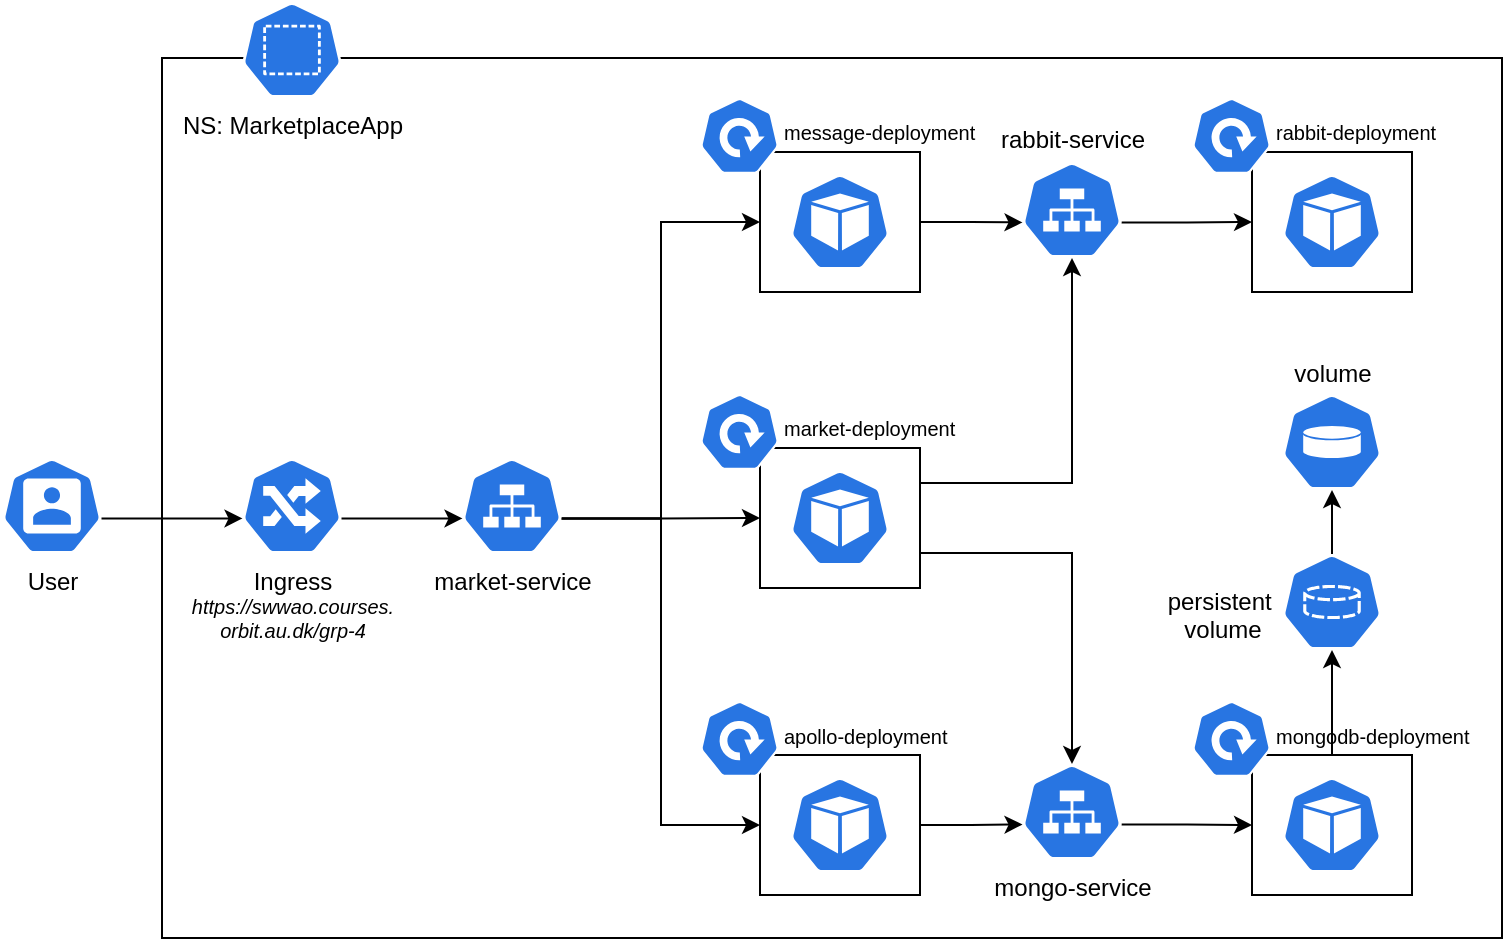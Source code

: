 <mxfile version="24.4.8" type="device">
  <diagram name="Page-1" id="bJogEs-hXvLp_aw2oKL0">
    <mxGraphModel dx="1191" dy="713" grid="1" gridSize="10" guides="1" tooltips="1" connect="1" arrows="1" fold="1" page="1" pageScale="1" pageWidth="850" pageHeight="1100" math="0" shadow="0">
      <root>
        <mxCell id="0" />
        <mxCell id="1" parent="0" />
        <mxCell id="korPI2gQuDzYSxqkoZYU-4" value="" style="rounded=0;whiteSpace=wrap;html=1;fillColor=none;" vertex="1" parent="1">
          <mxGeometry x="120" y="170" width="670" height="440" as="geometry" />
        </mxCell>
        <mxCell id="korPI2gQuDzYSxqkoZYU-10" value="" style="rounded=0;whiteSpace=wrap;html=1;fillColor=none;" vertex="1" parent="1">
          <mxGeometry x="419" y="365" width="80" height="70" as="geometry" />
        </mxCell>
        <mxCell id="korPI2gQuDzYSxqkoZYU-1" value="" style="aspect=fixed;sketch=0;html=1;dashed=0;whitespace=wrap;verticalLabelPosition=bottom;verticalAlign=top;fillColor=#2875E2;strokeColor=#ffffff;points=[[0.005,0.63,0],[0.1,0.2,0],[0.9,0.2,0],[0.5,0,0],[0.995,0.63,0],[0.72,0.99,0],[0.5,1,0],[0.28,0.99,0]];shape=mxgraph.kubernetes.icon2;prIcon=pod" vertex="1" parent="1">
          <mxGeometry x="434" y="376" width="50" height="48" as="geometry" />
        </mxCell>
        <mxCell id="korPI2gQuDzYSxqkoZYU-2" value="User" style="aspect=fixed;sketch=0;html=1;dashed=0;whitespace=wrap;verticalLabelPosition=bottom;verticalAlign=top;fillColor=#2875E2;strokeColor=#ffffff;points=[[0.005,0.63,0],[0.1,0.2,0],[0.9,0.2,0],[0.5,0,0],[0.995,0.63,0],[0.72,0.99,0],[0.5,1,0],[0.28,0.99,0]];shape=mxgraph.kubernetes.icon2;prIcon=user" vertex="1" parent="1">
          <mxGeometry x="40" y="370" width="50" height="48" as="geometry" />
        </mxCell>
        <mxCell id="korPI2gQuDzYSxqkoZYU-3" value="NS: MarketplaceApp" style="aspect=fixed;sketch=0;html=1;dashed=0;whitespace=wrap;verticalLabelPosition=bottom;verticalAlign=top;fillColor=#2875E2;strokeColor=#ffffff;points=[[0.005,0.63,0],[0.1,0.2,0],[0.9,0.2,0],[0.5,0,0],[0.995,0.63,0],[0.72,0.99,0],[0.5,1,0],[0.28,0.99,0]];shape=mxgraph.kubernetes.icon2;prIcon=ns" vertex="1" parent="1">
          <mxGeometry x="160" y="142" width="50" height="48" as="geometry" />
        </mxCell>
        <mxCell id="korPI2gQuDzYSxqkoZYU-5" value="Ingress&lt;div style=&quot;font-size: 10px;&quot;&gt;&lt;i&gt;https://swwao.courses&lt;/i&gt;&lt;i style=&quot;background-color: initial;&quot;&gt;.&lt;/i&gt;&lt;/div&gt;&lt;div style=&quot;font-size: 10px;&quot;&gt;&lt;i style=&quot;background-color: initial;&quot;&gt;orbit.au.dk&lt;span style=&quot;background-color: initial;&quot;&gt;/grp-4&lt;/span&gt;&lt;/i&gt;&lt;/div&gt;" style="aspect=fixed;sketch=0;html=1;dashed=0;whitespace=wrap;verticalLabelPosition=bottom;verticalAlign=top;fillColor=#2875E2;strokeColor=#ffffff;points=[[0.005,0.63,0],[0.1,0.2,0],[0.9,0.2,0],[0.5,0,0],[0.995,0.63,0],[0.72,0.99,0],[0.5,1,0],[0.28,0.99,0]];shape=mxgraph.kubernetes.icon2;prIcon=ing" vertex="1" parent="1">
          <mxGeometry x="160" y="370" width="50" height="48" as="geometry" />
        </mxCell>
        <mxCell id="korPI2gQuDzYSxqkoZYU-6" value="market-deployment" style="aspect=fixed;sketch=0;html=1;dashed=0;whitespace=wrap;verticalLabelPosition=bottom;verticalAlign=top;fillColor=#2875E2;strokeColor=#ffffff;points=[[0.005,0.63,0],[0.1,0.2,0],[0.9,0.2,0],[0.5,0,0],[0.995,0.63,0],[0.72,0.99,0],[0.5,1,0],[0.28,0.99,0]];shape=mxgraph.kubernetes.icon2;prIcon=deploy;align=left;spacingLeft=40;spacingTop=-33;spacingBottom=0;fontSize=10;" vertex="1" parent="1">
          <mxGeometry x="389" y="338" width="39.58" height="38" as="geometry" />
        </mxCell>
        <mxCell id="korPI2gQuDzYSxqkoZYU-11" value="" style="rounded=0;whiteSpace=wrap;html=1;fillColor=none;" vertex="1" parent="1">
          <mxGeometry x="419" y="217" width="80" height="70" as="geometry" />
        </mxCell>
        <mxCell id="korPI2gQuDzYSxqkoZYU-12" value="" style="aspect=fixed;sketch=0;html=1;dashed=0;whitespace=wrap;verticalLabelPosition=bottom;verticalAlign=top;fillColor=#2875E2;strokeColor=#ffffff;points=[[0.005,0.63,0],[0.1,0.2,0],[0.9,0.2,0],[0.5,0,0],[0.995,0.63,0],[0.72,0.99,0],[0.5,1,0],[0.28,0.99,0]];shape=mxgraph.kubernetes.icon2;prIcon=pod" vertex="1" parent="1">
          <mxGeometry x="434" y="228" width="50" height="48" as="geometry" />
        </mxCell>
        <mxCell id="korPI2gQuDzYSxqkoZYU-13" value="message-deployment" style="aspect=fixed;sketch=0;html=1;dashed=0;whitespace=wrap;verticalLabelPosition=bottom;verticalAlign=top;fillColor=#2875E2;strokeColor=#ffffff;points=[[0.005,0.63,0],[0.1,0.2,0],[0.9,0.2,0],[0.5,0,0],[0.995,0.63,0],[0.72,0.99,0],[0.5,1,0],[0.28,0.99,0]];shape=mxgraph.kubernetes.icon2;prIcon=deploy;align=left;spacingLeft=40;spacingTop=-33;spacingBottom=0;fontSize=10;" vertex="1" parent="1">
          <mxGeometry x="389" y="190" width="39.58" height="38" as="geometry" />
        </mxCell>
        <mxCell id="korPI2gQuDzYSxqkoZYU-14" value="" style="rounded=0;whiteSpace=wrap;html=1;fillColor=none;" vertex="1" parent="1">
          <mxGeometry x="665" y="217" width="80" height="70" as="geometry" />
        </mxCell>
        <mxCell id="korPI2gQuDzYSxqkoZYU-15" value="" style="aspect=fixed;sketch=0;html=1;dashed=0;whitespace=wrap;verticalLabelPosition=bottom;verticalAlign=top;fillColor=#2875E2;strokeColor=#ffffff;points=[[0.005,0.63,0],[0.1,0.2,0],[0.9,0.2,0],[0.5,0,0],[0.995,0.63,0],[0.72,0.99,0],[0.5,1,0],[0.28,0.99,0]];shape=mxgraph.kubernetes.icon2;prIcon=pod" vertex="1" parent="1">
          <mxGeometry x="680" y="228" width="50" height="48" as="geometry" />
        </mxCell>
        <mxCell id="korPI2gQuDzYSxqkoZYU-16" value="rabbit-deployment" style="aspect=fixed;sketch=0;html=1;dashed=0;whitespace=wrap;verticalLabelPosition=bottom;verticalAlign=top;fillColor=#2875E2;strokeColor=#ffffff;points=[[0.005,0.63,0],[0.1,0.2,0],[0.9,0.2,0],[0.5,0,0],[0.995,0.63,0],[0.72,0.99,0],[0.5,1,0],[0.28,0.99,0]];shape=mxgraph.kubernetes.icon2;prIcon=deploy;align=left;spacingLeft=40;spacingTop=-33;spacingBottom=0;fontSize=10;" vertex="1" parent="1">
          <mxGeometry x="635" y="190" width="39.58" height="38" as="geometry" />
        </mxCell>
        <mxCell id="korPI2gQuDzYSxqkoZYU-17" value="" style="rounded=0;whiteSpace=wrap;html=1;fillColor=none;" vertex="1" parent="1">
          <mxGeometry x="665" y="518.5" width="80" height="70" as="geometry" />
        </mxCell>
        <mxCell id="korPI2gQuDzYSxqkoZYU-18" value="" style="aspect=fixed;sketch=0;html=1;dashed=0;whitespace=wrap;verticalLabelPosition=bottom;verticalAlign=top;fillColor=#2875E2;strokeColor=#ffffff;points=[[0.005,0.63,0],[0.1,0.2,0],[0.9,0.2,0],[0.5,0,0],[0.995,0.63,0],[0.72,0.99,0],[0.5,1,0],[0.28,0.99,0]];shape=mxgraph.kubernetes.icon2;prIcon=pod" vertex="1" parent="1">
          <mxGeometry x="680" y="529.5" width="50" height="48" as="geometry" />
        </mxCell>
        <mxCell id="korPI2gQuDzYSxqkoZYU-19" value="mongodb-deployment" style="aspect=fixed;sketch=0;html=1;dashed=0;whitespace=wrap;verticalLabelPosition=bottom;verticalAlign=top;fillColor=#2875E2;strokeColor=#ffffff;points=[[0.005,0.63,0],[0.1,0.2,0],[0.9,0.2,0],[0.5,0,0],[0.995,0.63,0],[0.72,0.99,0],[0.5,1,0],[0.28,0.99,0]];shape=mxgraph.kubernetes.icon2;prIcon=deploy;align=left;spacingLeft=40;spacingTop=-33;spacingBottom=0;fontSize=10;" vertex="1" parent="1">
          <mxGeometry x="635" y="491.5" width="39.58" height="38" as="geometry" />
        </mxCell>
        <mxCell id="korPI2gQuDzYSxqkoZYU-20" value="" style="rounded=0;whiteSpace=wrap;html=1;fillColor=none;" vertex="1" parent="1">
          <mxGeometry x="419" y="518.5" width="80" height="70" as="geometry" />
        </mxCell>
        <mxCell id="korPI2gQuDzYSxqkoZYU-21" value="" style="aspect=fixed;sketch=0;html=1;dashed=0;whitespace=wrap;verticalLabelPosition=bottom;verticalAlign=top;fillColor=#2875E2;strokeColor=#ffffff;points=[[0.005,0.63,0],[0.1,0.2,0],[0.9,0.2,0],[0.5,0,0],[0.995,0.63,0],[0.72,0.99,0],[0.5,1,0],[0.28,0.99,0]];shape=mxgraph.kubernetes.icon2;prIcon=pod" vertex="1" parent="1">
          <mxGeometry x="434" y="529.5" width="50" height="48" as="geometry" />
        </mxCell>
        <mxCell id="korPI2gQuDzYSxqkoZYU-22" value="apollo-deployment" style="aspect=fixed;sketch=0;html=1;dashed=0;whitespace=wrap;verticalLabelPosition=bottom;verticalAlign=top;fillColor=#2875E2;strokeColor=#ffffff;points=[[0.005,0.63,0],[0.1,0.2,0],[0.9,0.2,0],[0.5,0,0],[0.995,0.63,0],[0.72,0.99,0],[0.5,1,0],[0.28,0.99,0]];shape=mxgraph.kubernetes.icon2;prIcon=deploy;align=left;spacingLeft=40;spacingTop=-33;spacingBottom=0;fontSize=10;" vertex="1" parent="1">
          <mxGeometry x="389" y="491.5" width="39.58" height="38" as="geometry" />
        </mxCell>
        <mxCell id="korPI2gQuDzYSxqkoZYU-23" style="edgeStyle=orthogonalEdgeStyle;rounded=0;orthogonalLoop=1;jettySize=auto;html=1;exitX=0.995;exitY=0.63;exitDx=0;exitDy=0;exitPerimeter=0;entryX=0.005;entryY=0.63;entryDx=0;entryDy=0;entryPerimeter=0;" edge="1" parent="1" source="korPI2gQuDzYSxqkoZYU-2" target="korPI2gQuDzYSxqkoZYU-5">
          <mxGeometry relative="1" as="geometry" />
        </mxCell>
        <mxCell id="korPI2gQuDzYSxqkoZYU-24" value="volume" style="aspect=fixed;sketch=0;html=1;dashed=0;whitespace=wrap;verticalLabelPosition=bottom;verticalAlign=top;fillColor=#2875E2;strokeColor=#ffffff;points=[[0.005,0.63,0],[0.1,0.2,0],[0.9,0.2,0],[0.5,0,0],[0.995,0.63,0],[0.72,0.99,0],[0.5,1,0],[0.28,0.99,0]];shape=mxgraph.kubernetes.icon2;prIcon=vol;spacingTop=-72;" vertex="1" parent="1">
          <mxGeometry x="680" y="338" width="50" height="48" as="geometry" />
        </mxCell>
        <mxCell id="korPI2gQuDzYSxqkoZYU-25" value="persistent&amp;nbsp;&lt;div style=&quot;font-size: 12px;&quot;&gt;&lt;span style=&quot;background-color: initial; font-size: 12px;&quot;&gt;volume&lt;/span&gt;&lt;/div&gt;" style="aspect=fixed;sketch=0;html=1;dashed=0;whitespace=wrap;verticalLabelPosition=bottom;verticalAlign=top;fillColor=#2875E2;strokeColor=#ffffff;points=[[0.005,0.63,0],[0.1,0.2,0],[0.9,0.2,0],[0.5,0,0],[0.995,0.63,0],[0.72,0.99,0],[0.5,1,0],[0.28,0.99,0]];shape=mxgraph.kubernetes.icon2;prIcon=pvc;spacingTop=-38;spacingLeft=-110;fontSize=12;align=center;" vertex="1" parent="1">
          <mxGeometry x="680" y="418" width="50" height="48" as="geometry" />
        </mxCell>
        <mxCell id="korPI2gQuDzYSxqkoZYU-30" style="edgeStyle=orthogonalEdgeStyle;rounded=0;orthogonalLoop=1;jettySize=auto;html=1;exitX=0.995;exitY=0.63;exitDx=0;exitDy=0;exitPerimeter=0;entryX=0;entryY=0.5;entryDx=0;entryDy=0;" edge="1" parent="1" source="korPI2gQuDzYSxqkoZYU-28" target="korPI2gQuDzYSxqkoZYU-11">
          <mxGeometry relative="1" as="geometry" />
        </mxCell>
        <mxCell id="korPI2gQuDzYSxqkoZYU-31" style="edgeStyle=orthogonalEdgeStyle;rounded=0;orthogonalLoop=1;jettySize=auto;html=1;exitX=0.995;exitY=0.63;exitDx=0;exitDy=0;exitPerimeter=0;entryX=0;entryY=0.5;entryDx=0;entryDy=0;" edge="1" parent="1" source="korPI2gQuDzYSxqkoZYU-28" target="korPI2gQuDzYSxqkoZYU-10">
          <mxGeometry relative="1" as="geometry" />
        </mxCell>
        <mxCell id="korPI2gQuDzYSxqkoZYU-32" style="edgeStyle=orthogonalEdgeStyle;rounded=0;orthogonalLoop=1;jettySize=auto;html=1;exitX=0.995;exitY=0.63;exitDx=0;exitDy=0;exitPerimeter=0;entryX=0;entryY=0.5;entryDx=0;entryDy=0;" edge="1" parent="1" source="korPI2gQuDzYSxqkoZYU-28" target="korPI2gQuDzYSxqkoZYU-20">
          <mxGeometry relative="1" as="geometry" />
        </mxCell>
        <mxCell id="korPI2gQuDzYSxqkoZYU-28" value="market-service" style="aspect=fixed;sketch=0;html=1;dashed=0;whitespace=wrap;verticalLabelPosition=bottom;verticalAlign=top;fillColor=#2875E2;strokeColor=#ffffff;points=[[0.005,0.63,0],[0.1,0.2,0],[0.9,0.2,0],[0.5,0,0],[0.995,0.63,0],[0.72,0.99,0],[0.5,1,0],[0.28,0.99,0]];shape=mxgraph.kubernetes.icon2;prIcon=svc" vertex="1" parent="1">
          <mxGeometry x="270" y="370" width="50" height="48" as="geometry" />
        </mxCell>
        <mxCell id="korPI2gQuDzYSxqkoZYU-29" style="edgeStyle=orthogonalEdgeStyle;rounded=0;orthogonalLoop=1;jettySize=auto;html=1;exitX=0.995;exitY=0.63;exitDx=0;exitDy=0;exitPerimeter=0;entryX=0.005;entryY=0.63;entryDx=0;entryDy=0;entryPerimeter=0;" edge="1" parent="1" source="korPI2gQuDzYSxqkoZYU-5" target="korPI2gQuDzYSxqkoZYU-28">
          <mxGeometry relative="1" as="geometry" />
        </mxCell>
        <mxCell id="korPI2gQuDzYSxqkoZYU-38" style="edgeStyle=orthogonalEdgeStyle;rounded=0;orthogonalLoop=1;jettySize=auto;html=1;exitX=0.995;exitY=0.63;exitDx=0;exitDy=0;exitPerimeter=0;entryX=0;entryY=0.5;entryDx=0;entryDy=0;" edge="1" parent="1" source="korPI2gQuDzYSxqkoZYU-35" target="korPI2gQuDzYSxqkoZYU-14">
          <mxGeometry relative="1" as="geometry" />
        </mxCell>
        <mxCell id="korPI2gQuDzYSxqkoZYU-35" value="rabbit-service" style="aspect=fixed;sketch=0;html=1;dashed=0;whitespace=wrap;verticalLabelPosition=bottom;verticalAlign=top;fillColor=#2875E2;strokeColor=#ffffff;points=[[0.005,0.63,0],[0.1,0.2,0],[0.9,0.2,0],[0.5,0,0],[0.995,0.63,0],[0.72,0.99,0],[0.5,1,0],[0.28,0.99,0]];shape=mxgraph.kubernetes.icon2;prIcon=svc;spacingBottom=0;spacingTop=-73;" vertex="1" parent="1">
          <mxGeometry x="550" y="222" width="50" height="48" as="geometry" />
        </mxCell>
        <mxCell id="korPI2gQuDzYSxqkoZYU-36" style="edgeStyle=orthogonalEdgeStyle;rounded=0;orthogonalLoop=1;jettySize=auto;html=1;exitX=1;exitY=0.25;exitDx=0;exitDy=0;entryX=0.5;entryY=1;entryDx=0;entryDy=0;entryPerimeter=0;" edge="1" parent="1" source="korPI2gQuDzYSxqkoZYU-10" target="korPI2gQuDzYSxqkoZYU-35">
          <mxGeometry relative="1" as="geometry" />
        </mxCell>
        <mxCell id="korPI2gQuDzYSxqkoZYU-37" style="edgeStyle=orthogonalEdgeStyle;rounded=0;orthogonalLoop=1;jettySize=auto;html=1;exitX=1;exitY=0.5;exitDx=0;exitDy=0;entryX=0.005;entryY=0.63;entryDx=0;entryDy=0;entryPerimeter=0;" edge="1" parent="1" source="korPI2gQuDzYSxqkoZYU-11" target="korPI2gQuDzYSxqkoZYU-35">
          <mxGeometry relative="1" as="geometry" />
        </mxCell>
        <mxCell id="korPI2gQuDzYSxqkoZYU-43" style="edgeStyle=orthogonalEdgeStyle;rounded=0;orthogonalLoop=1;jettySize=auto;html=1;exitX=0.995;exitY=0.63;exitDx=0;exitDy=0;exitPerimeter=0;entryX=0;entryY=0.5;entryDx=0;entryDy=0;" edge="1" parent="1" source="korPI2gQuDzYSxqkoZYU-39" target="korPI2gQuDzYSxqkoZYU-17">
          <mxGeometry relative="1" as="geometry" />
        </mxCell>
        <mxCell id="korPI2gQuDzYSxqkoZYU-39" value="mongo-service" style="aspect=fixed;sketch=0;html=1;dashed=0;whitespace=wrap;verticalLabelPosition=bottom;verticalAlign=top;fillColor=#2875E2;strokeColor=#ffffff;points=[[0.005,0.63,0],[0.1,0.2,0],[0.9,0.2,0],[0.5,0,0],[0.995,0.63,0],[0.72,0.99,0],[0.5,1,0],[0.28,0.99,0]];shape=mxgraph.kubernetes.icon2;prIcon=svc;spacingBottom=0;spacingTop=0;fontSize=12;" vertex="1" parent="1">
          <mxGeometry x="550" y="523" width="50" height="48" as="geometry" />
        </mxCell>
        <mxCell id="korPI2gQuDzYSxqkoZYU-40" style="edgeStyle=orthogonalEdgeStyle;rounded=0;orthogonalLoop=1;jettySize=auto;html=1;exitX=1;exitY=0.5;exitDx=0;exitDy=0;entryX=0.005;entryY=0.63;entryDx=0;entryDy=0;entryPerimeter=0;" edge="1" parent="1" source="korPI2gQuDzYSxqkoZYU-20" target="korPI2gQuDzYSxqkoZYU-39">
          <mxGeometry relative="1" as="geometry" />
        </mxCell>
        <mxCell id="korPI2gQuDzYSxqkoZYU-42" style="edgeStyle=orthogonalEdgeStyle;rounded=0;orthogonalLoop=1;jettySize=auto;html=1;exitX=1;exitY=0.75;exitDx=0;exitDy=0;entryX=0.5;entryY=0;entryDx=0;entryDy=0;entryPerimeter=0;" edge="1" parent="1" source="korPI2gQuDzYSxqkoZYU-10" target="korPI2gQuDzYSxqkoZYU-39">
          <mxGeometry relative="1" as="geometry" />
        </mxCell>
        <mxCell id="korPI2gQuDzYSxqkoZYU-46" style="edgeStyle=orthogonalEdgeStyle;rounded=0;orthogonalLoop=1;jettySize=auto;html=1;exitX=0.5;exitY=0;exitDx=0;exitDy=0;entryX=0.5;entryY=1;entryDx=0;entryDy=0;entryPerimeter=0;" edge="1" parent="1" source="korPI2gQuDzYSxqkoZYU-17" target="korPI2gQuDzYSxqkoZYU-25">
          <mxGeometry relative="1" as="geometry" />
        </mxCell>
        <mxCell id="korPI2gQuDzYSxqkoZYU-47" style="edgeStyle=orthogonalEdgeStyle;rounded=0;orthogonalLoop=1;jettySize=auto;html=1;exitX=0.5;exitY=0;exitDx=0;exitDy=0;exitPerimeter=0;entryX=0.5;entryY=1;entryDx=0;entryDy=0;entryPerimeter=0;" edge="1" parent="1" source="korPI2gQuDzYSxqkoZYU-25" target="korPI2gQuDzYSxqkoZYU-24">
          <mxGeometry relative="1" as="geometry" />
        </mxCell>
      </root>
    </mxGraphModel>
  </diagram>
</mxfile>
